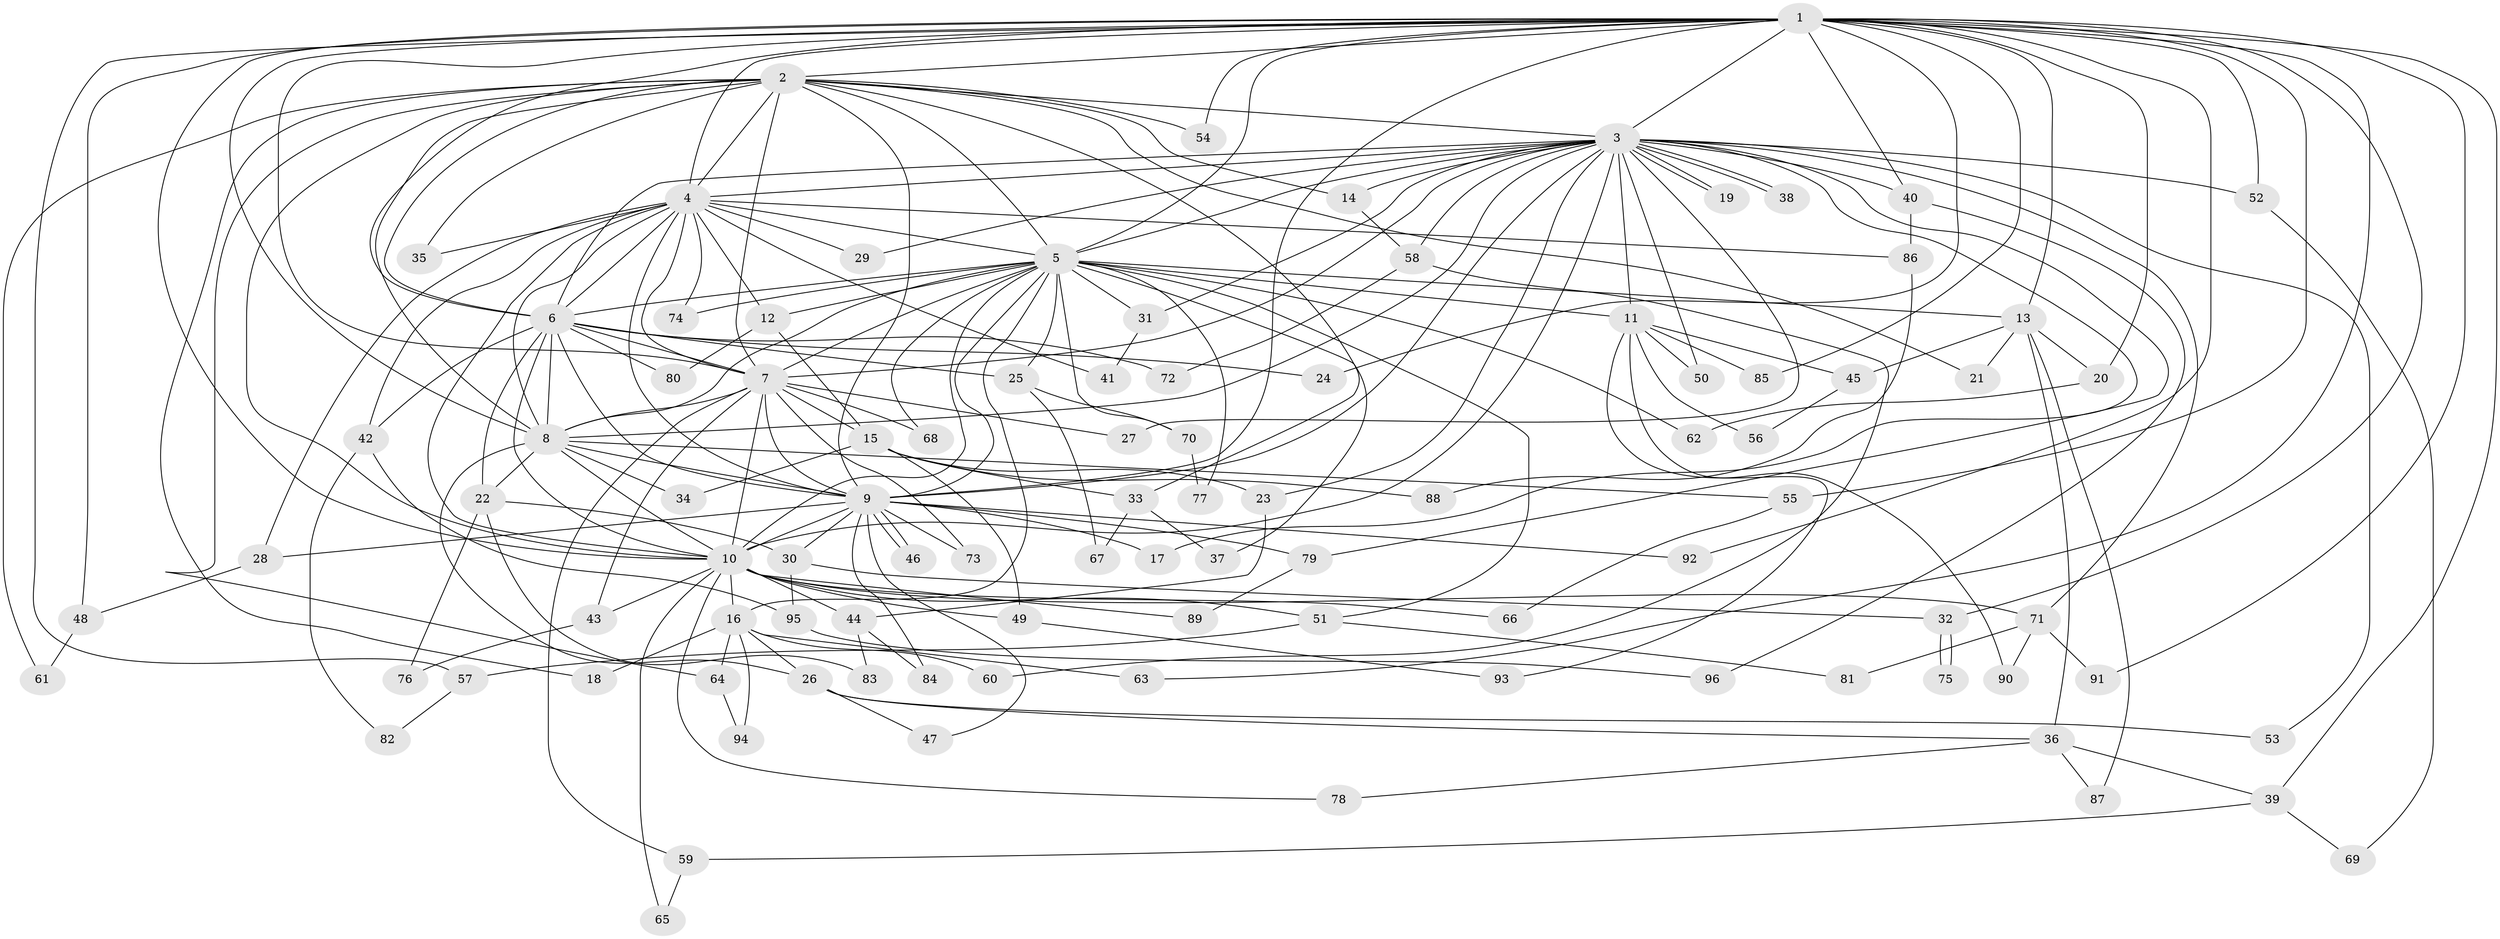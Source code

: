 // Generated by graph-tools (version 1.1) at 2025/44/03/09/25 04:44:05]
// undirected, 96 vertices, 217 edges
graph export_dot {
graph [start="1"]
  node [color=gray90,style=filled];
  1;
  2;
  3;
  4;
  5;
  6;
  7;
  8;
  9;
  10;
  11;
  12;
  13;
  14;
  15;
  16;
  17;
  18;
  19;
  20;
  21;
  22;
  23;
  24;
  25;
  26;
  27;
  28;
  29;
  30;
  31;
  32;
  33;
  34;
  35;
  36;
  37;
  38;
  39;
  40;
  41;
  42;
  43;
  44;
  45;
  46;
  47;
  48;
  49;
  50;
  51;
  52;
  53;
  54;
  55;
  56;
  57;
  58;
  59;
  60;
  61;
  62;
  63;
  64;
  65;
  66;
  67;
  68;
  69;
  70;
  71;
  72;
  73;
  74;
  75;
  76;
  77;
  78;
  79;
  80;
  81;
  82;
  83;
  84;
  85;
  86;
  87;
  88;
  89;
  90;
  91;
  92;
  93;
  94;
  95;
  96;
  1 -- 2;
  1 -- 3;
  1 -- 4;
  1 -- 5;
  1 -- 6;
  1 -- 7;
  1 -- 8;
  1 -- 9;
  1 -- 10;
  1 -- 13;
  1 -- 20;
  1 -- 24;
  1 -- 32;
  1 -- 39;
  1 -- 40;
  1 -- 48;
  1 -- 52;
  1 -- 54;
  1 -- 55;
  1 -- 57;
  1 -- 63;
  1 -- 85;
  1 -- 91;
  1 -- 92;
  2 -- 3;
  2 -- 4;
  2 -- 5;
  2 -- 6;
  2 -- 7;
  2 -- 8;
  2 -- 9;
  2 -- 10;
  2 -- 14;
  2 -- 18;
  2 -- 21;
  2 -- 33;
  2 -- 35;
  2 -- 54;
  2 -- 61;
  2 -- 64;
  3 -- 4;
  3 -- 5;
  3 -- 6;
  3 -- 7;
  3 -- 8;
  3 -- 9;
  3 -- 10;
  3 -- 11;
  3 -- 14;
  3 -- 17;
  3 -- 19;
  3 -- 19;
  3 -- 23;
  3 -- 27;
  3 -- 29;
  3 -- 31;
  3 -- 38;
  3 -- 38;
  3 -- 40;
  3 -- 50;
  3 -- 52;
  3 -- 53;
  3 -- 58;
  3 -- 71;
  3 -- 79;
  4 -- 5;
  4 -- 6;
  4 -- 7;
  4 -- 8;
  4 -- 9;
  4 -- 10;
  4 -- 12;
  4 -- 28;
  4 -- 29;
  4 -- 35;
  4 -- 41;
  4 -- 42;
  4 -- 74;
  4 -- 86;
  5 -- 6;
  5 -- 7;
  5 -- 8;
  5 -- 9;
  5 -- 10;
  5 -- 11;
  5 -- 12;
  5 -- 13;
  5 -- 16;
  5 -- 25;
  5 -- 31;
  5 -- 37;
  5 -- 51;
  5 -- 62;
  5 -- 68;
  5 -- 70;
  5 -- 74;
  5 -- 77;
  6 -- 7;
  6 -- 8;
  6 -- 9;
  6 -- 10;
  6 -- 22;
  6 -- 24;
  6 -- 25;
  6 -- 42;
  6 -- 72;
  6 -- 80;
  7 -- 8;
  7 -- 9;
  7 -- 10;
  7 -- 15;
  7 -- 27;
  7 -- 43;
  7 -- 59;
  7 -- 68;
  7 -- 73;
  8 -- 9;
  8 -- 10;
  8 -- 22;
  8 -- 26;
  8 -- 34;
  8 -- 55;
  9 -- 10;
  9 -- 17;
  9 -- 28;
  9 -- 30;
  9 -- 46;
  9 -- 46;
  9 -- 47;
  9 -- 73;
  9 -- 79;
  9 -- 84;
  9 -- 92;
  10 -- 16;
  10 -- 43;
  10 -- 44;
  10 -- 49;
  10 -- 51;
  10 -- 65;
  10 -- 66;
  10 -- 71;
  10 -- 78;
  10 -- 89;
  11 -- 45;
  11 -- 50;
  11 -- 56;
  11 -- 85;
  11 -- 90;
  11 -- 93;
  12 -- 15;
  12 -- 80;
  13 -- 20;
  13 -- 21;
  13 -- 36;
  13 -- 45;
  13 -- 87;
  14 -- 58;
  15 -- 23;
  15 -- 33;
  15 -- 34;
  15 -- 49;
  15 -- 88;
  16 -- 18;
  16 -- 26;
  16 -- 60;
  16 -- 63;
  16 -- 64;
  16 -- 94;
  20 -- 62;
  22 -- 30;
  22 -- 76;
  22 -- 83;
  23 -- 44;
  25 -- 67;
  25 -- 70;
  26 -- 36;
  26 -- 47;
  26 -- 53;
  28 -- 48;
  30 -- 32;
  30 -- 95;
  31 -- 41;
  32 -- 75;
  32 -- 75;
  33 -- 37;
  33 -- 67;
  36 -- 39;
  36 -- 78;
  36 -- 87;
  39 -- 59;
  39 -- 69;
  40 -- 86;
  40 -- 96;
  42 -- 82;
  42 -- 95;
  43 -- 76;
  44 -- 83;
  44 -- 84;
  45 -- 56;
  48 -- 61;
  49 -- 93;
  51 -- 57;
  51 -- 81;
  52 -- 69;
  55 -- 66;
  57 -- 82;
  58 -- 60;
  58 -- 72;
  59 -- 65;
  64 -- 94;
  70 -- 77;
  71 -- 81;
  71 -- 90;
  71 -- 91;
  79 -- 89;
  86 -- 88;
  95 -- 96;
}
